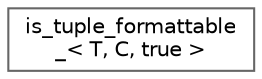 digraph "类继承关系图"
{
 // LATEX_PDF_SIZE
  bgcolor="transparent";
  edge [fontname=Helvetica,fontsize=10,labelfontname=Helvetica,labelfontsize=10];
  node [fontname=Helvetica,fontsize=10,shape=box,height=0.2,width=0.4];
  rankdir="LR";
  Node0 [id="Node000000",label="is_tuple_formattable\l_\< T, C, true \>",height=0.2,width=0.4,color="grey40", fillcolor="white", style="filled",URL="$classdetail_1_1is__tuple__formattable___3_01_t_00_01_c_00_01true_01_4.html",tooltip=" "];
}
